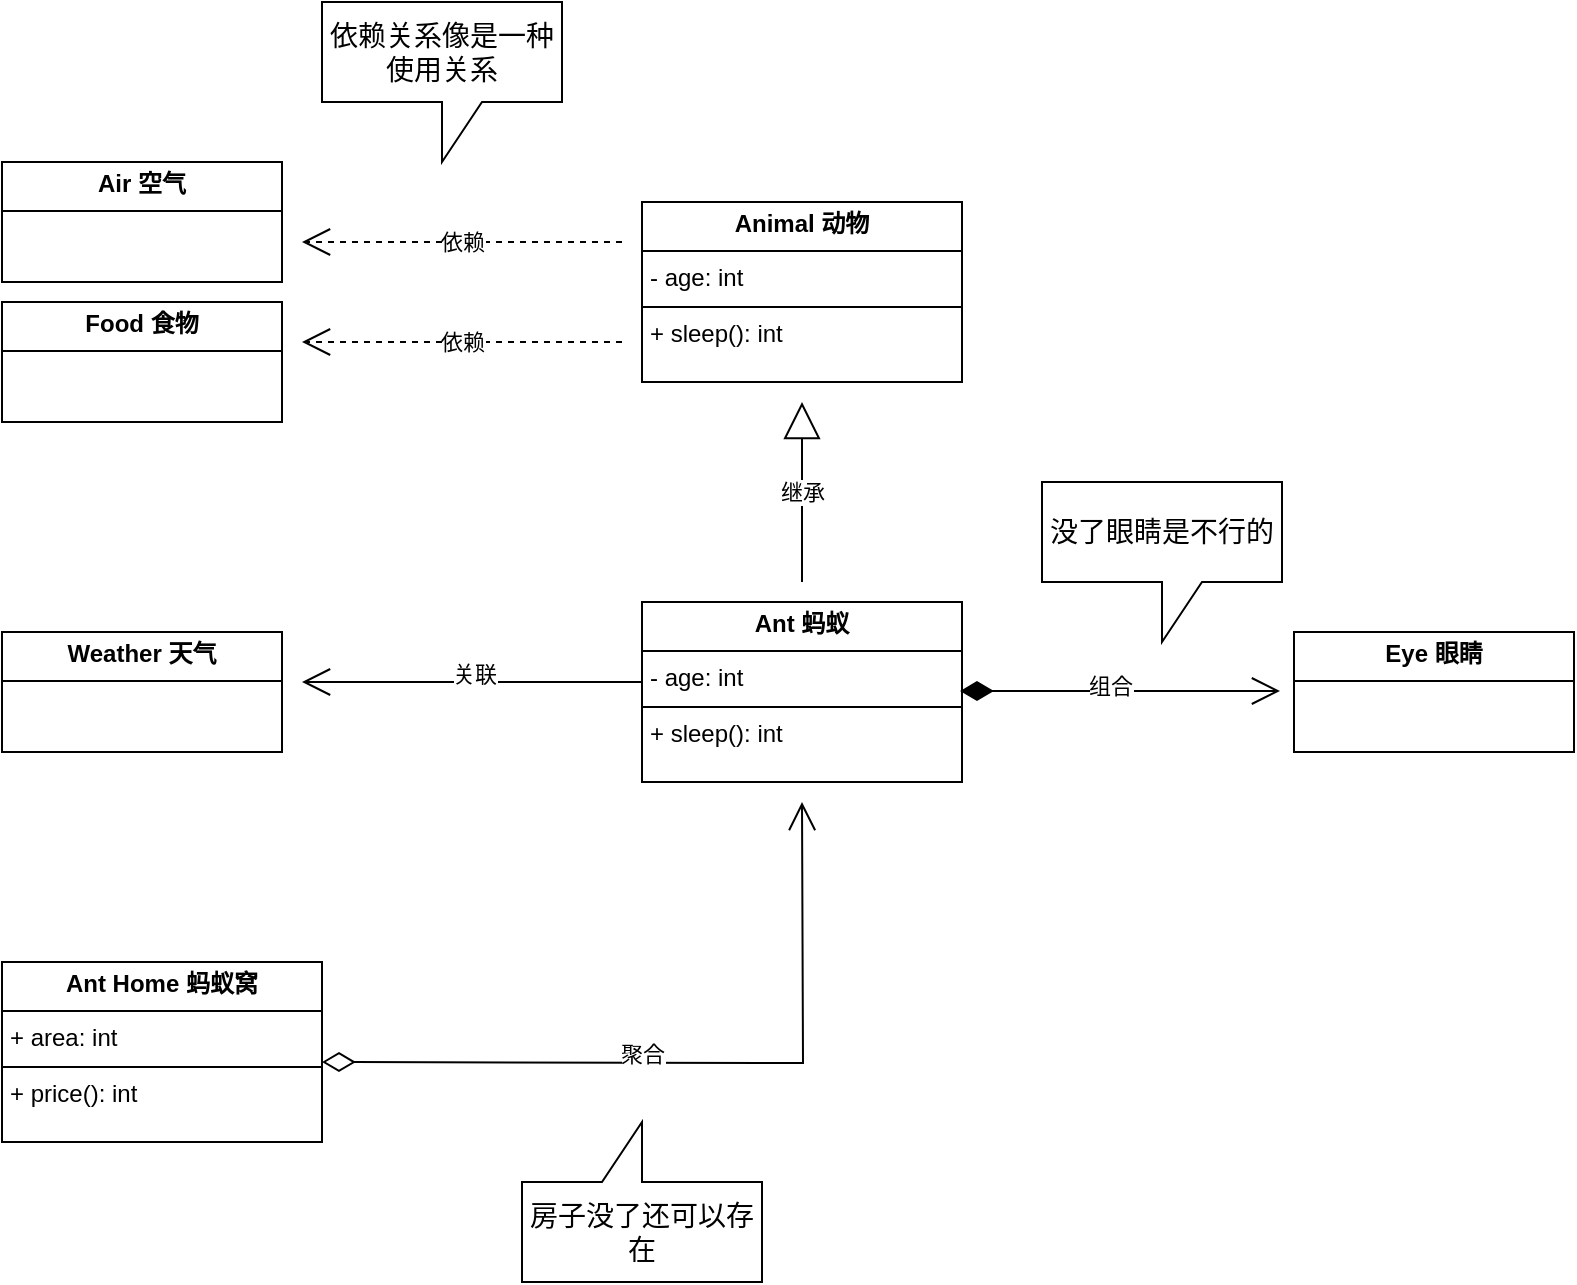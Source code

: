 <mxfile version="25.0.1">
  <diagram name="第 1 页" id="hq5ttKZ1HCIuRTnhFDgo">
    <mxGraphModel dx="1050" dy="530" grid="1" gridSize="10" guides="1" tooltips="1" connect="1" arrows="1" fold="1" page="1" pageScale="1" pageWidth="827" pageHeight="1169" math="0" shadow="0">
      <root>
        <mxCell id="0" />
        <mxCell id="1" parent="0" />
        <mxCell id="2zCfMqKlLNEA-DJgX12y-7" value="&lt;p style=&quot;margin:0px;margin-top:4px;text-align:center;&quot;&gt;&lt;b&gt;Air 空气&lt;/b&gt;&lt;/p&gt;&lt;hr size=&quot;1&quot; style=&quot;border-style:solid;&quot;&gt;&lt;div style=&quot;height:2px;&quot;&gt;&lt;/div&gt;" style="verticalAlign=top;align=left;overflow=fill;html=1;whiteSpace=wrap;" vertex="1" parent="1">
          <mxGeometry x="70" y="220" width="140" height="60" as="geometry" />
        </mxCell>
        <mxCell id="2zCfMqKlLNEA-DJgX12y-8" value="&lt;p style=&quot;margin:0px;margin-top:4px;text-align:center;&quot;&gt;&lt;b&gt;Food 食物&lt;/b&gt;&lt;/p&gt;&lt;hr size=&quot;1&quot; style=&quot;border-style:solid;&quot;&gt;&lt;div style=&quot;height:2px;&quot;&gt;&lt;/div&gt;" style="verticalAlign=top;align=left;overflow=fill;html=1;whiteSpace=wrap;" vertex="1" parent="1">
          <mxGeometry x="70" y="290" width="140" height="60" as="geometry" />
        </mxCell>
        <mxCell id="2zCfMqKlLNEA-DJgX12y-9" value="&lt;p style=&quot;margin:0px;margin-top:4px;text-align:center;&quot;&gt;&lt;b&gt;Animal 动物&lt;/b&gt;&lt;/p&gt;&lt;hr size=&quot;1&quot; style=&quot;border-style:solid;&quot;&gt;&lt;p style=&quot;margin:0px;margin-left:4px;&quot;&gt;- age: int&lt;/p&gt;&lt;hr size=&quot;1&quot; style=&quot;border-style:solid;&quot;&gt;&lt;p style=&quot;margin:0px;margin-left:4px;&quot;&gt;+ sleep(): int&lt;/p&gt;" style="verticalAlign=top;align=left;overflow=fill;html=1;whiteSpace=wrap;" vertex="1" parent="1">
          <mxGeometry x="390" y="240" width="160" height="90" as="geometry" />
        </mxCell>
        <mxCell id="2zCfMqKlLNEA-DJgX12y-11" value="依赖" style="endArrow=open;endSize=12;dashed=1;html=1;rounded=0;" edge="1" parent="1">
          <mxGeometry width="160" relative="1" as="geometry">
            <mxPoint x="380" y="260" as="sourcePoint" />
            <mxPoint x="220" y="260" as="targetPoint" />
          </mxGeometry>
        </mxCell>
        <mxCell id="2zCfMqKlLNEA-DJgX12y-12" value="依赖" style="endArrow=open;endSize=12;dashed=1;html=1;rounded=0;" edge="1" parent="1">
          <mxGeometry width="160" relative="1" as="geometry">
            <mxPoint x="380" y="310" as="sourcePoint" />
            <mxPoint x="220" y="310" as="targetPoint" />
          </mxGeometry>
        </mxCell>
        <mxCell id="2zCfMqKlLNEA-DJgX12y-13" value="&lt;p style=&quot;margin:0px;margin-top:4px;text-align:center;&quot;&gt;&lt;b&gt;Ant 蚂蚁&lt;/b&gt;&lt;/p&gt;&lt;hr size=&quot;1&quot; style=&quot;border-style:solid;&quot;&gt;&lt;p style=&quot;margin:0px;margin-left:4px;&quot;&gt;- age: int&lt;/p&gt;&lt;hr size=&quot;1&quot; style=&quot;border-style:solid;&quot;&gt;&lt;p style=&quot;margin:0px;margin-left:4px;&quot;&gt;+ sleep(): int&lt;/p&gt;" style="verticalAlign=top;align=left;overflow=fill;html=1;whiteSpace=wrap;" vertex="1" parent="1">
          <mxGeometry x="390" y="440" width="160" height="90" as="geometry" />
        </mxCell>
        <mxCell id="2zCfMqKlLNEA-DJgX12y-14" value="继承" style="endArrow=block;endSize=16;endFill=0;html=1;rounded=0;" edge="1" parent="1">
          <mxGeometry width="160" relative="1" as="geometry">
            <mxPoint x="470" y="430" as="sourcePoint" />
            <mxPoint x="470" y="340" as="targetPoint" />
          </mxGeometry>
        </mxCell>
        <mxCell id="2zCfMqKlLNEA-DJgX12y-15" value="依赖关系像是一种使用关系" style="shape=callout;whiteSpace=wrap;html=1;perimeter=calloutPerimeter;fontSize=14;" vertex="1" parent="1">
          <mxGeometry x="230" y="140" width="120" height="80" as="geometry" />
        </mxCell>
        <mxCell id="2zCfMqKlLNEA-DJgX12y-16" value="&lt;p style=&quot;margin:0px;margin-top:4px;text-align:center;&quot;&gt;&lt;b&gt;Weather 天气&lt;/b&gt;&lt;/p&gt;&lt;hr size=&quot;1&quot; style=&quot;border-style:solid;&quot;&gt;&lt;div style=&quot;height:2px;&quot;&gt;&lt;/div&gt;" style="verticalAlign=top;align=left;overflow=fill;html=1;whiteSpace=wrap;" vertex="1" parent="1">
          <mxGeometry x="70" y="455" width="140" height="60" as="geometry" />
        </mxCell>
        <mxCell id="2zCfMqKlLNEA-DJgX12y-17" value="" style="endArrow=open;endFill=1;endSize=12;html=1;rounded=0;exitX=0;exitY=0.444;exitDx=0;exitDy=0;exitPerimeter=0;" edge="1" parent="1" source="2zCfMqKlLNEA-DJgX12y-13">
          <mxGeometry width="160" relative="1" as="geometry">
            <mxPoint x="380" y="480" as="sourcePoint" />
            <mxPoint x="220" y="480" as="targetPoint" />
          </mxGeometry>
        </mxCell>
        <mxCell id="2zCfMqKlLNEA-DJgX12y-18" value="关联" style="edgeLabel;html=1;align=center;verticalAlign=middle;resizable=0;points=[];" vertex="1" connectable="0" parent="2zCfMqKlLNEA-DJgX12y-17">
          <mxGeometry x="-0.013" y="-4" relative="1" as="geometry">
            <mxPoint as="offset" />
          </mxGeometry>
        </mxCell>
        <mxCell id="2zCfMqKlLNEA-DJgX12y-19" value="&lt;p style=&quot;margin:0px;margin-top:4px;text-align:center;&quot;&gt;&lt;b&gt;Eye 眼睛&lt;/b&gt;&lt;/p&gt;&lt;hr size=&quot;1&quot; style=&quot;border-style:solid;&quot;&gt;&lt;div style=&quot;height:2px;&quot;&gt;&lt;/div&gt;" style="verticalAlign=top;align=left;overflow=fill;html=1;whiteSpace=wrap;" vertex="1" parent="1">
          <mxGeometry x="716" y="455" width="140" height="60" as="geometry" />
        </mxCell>
        <mxCell id="2zCfMqKlLNEA-DJgX12y-20" value="" style="endArrow=open;html=1;endSize=12;startArrow=diamondThin;startSize=14;startFill=1;edgeStyle=orthogonalEdgeStyle;align=left;verticalAlign=bottom;rounded=0;" edge="1" parent="1">
          <mxGeometry x="-1" y="3" relative="1" as="geometry">
            <mxPoint x="549" y="484.5" as="sourcePoint" />
            <mxPoint x="709" y="484.5" as="targetPoint" />
          </mxGeometry>
        </mxCell>
        <mxCell id="2zCfMqKlLNEA-DJgX12y-21" value="组合" style="edgeLabel;html=1;align=center;verticalAlign=middle;resizable=0;points=[];" vertex="1" connectable="0" parent="2zCfMqKlLNEA-DJgX12y-20">
          <mxGeometry x="-0.062" y="4" relative="1" as="geometry">
            <mxPoint y="1" as="offset" />
          </mxGeometry>
        </mxCell>
        <mxCell id="2zCfMqKlLNEA-DJgX12y-23" value="&lt;p style=&quot;margin:0px;margin-top:4px;text-align:center;&quot;&gt;&lt;b&gt;Ant Home 蚂蚁窝&lt;/b&gt;&lt;/p&gt;&lt;hr size=&quot;1&quot; style=&quot;border-style:solid;&quot;&gt;&lt;p style=&quot;margin:0px;margin-left:4px;&quot;&gt;+ area: int&lt;/p&gt;&lt;hr size=&quot;1&quot; style=&quot;border-style:solid;&quot;&gt;&lt;p style=&quot;margin:0px;margin-left:4px;&quot;&gt;+ price(): int&lt;/p&gt;" style="verticalAlign=top;align=left;overflow=fill;html=1;whiteSpace=wrap;" vertex="1" parent="1">
          <mxGeometry x="70" y="620" width="160" height="90" as="geometry" />
        </mxCell>
        <mxCell id="2zCfMqKlLNEA-DJgX12y-24" value="" style="endArrow=open;html=1;endSize=12;startArrow=diamondThin;startSize=14;startFill=0;edgeStyle=orthogonalEdgeStyle;align=left;verticalAlign=bottom;rounded=0;" edge="1" parent="1">
          <mxGeometry x="-1" y="3" relative="1" as="geometry">
            <mxPoint x="230" y="670" as="sourcePoint" />
            <mxPoint x="470" y="540" as="targetPoint" />
          </mxGeometry>
        </mxCell>
        <mxCell id="2zCfMqKlLNEA-DJgX12y-26" value="聚合" style="edgeLabel;html=1;align=center;verticalAlign=middle;resizable=0;points=[];" vertex="1" connectable="0" parent="2zCfMqKlLNEA-DJgX12y-24">
          <mxGeometry x="0.03" y="1" relative="1" as="geometry">
            <mxPoint x="-31" y="-4" as="offset" />
          </mxGeometry>
        </mxCell>
        <mxCell id="2zCfMqKlLNEA-DJgX12y-27" value="房子没了还可以存在" style="shape=callout;whiteSpace=wrap;html=1;perimeter=calloutPerimeter;direction=west;fontSize=14;" vertex="1" parent="1">
          <mxGeometry x="330" y="700" width="120" height="80" as="geometry" />
        </mxCell>
        <mxCell id="2zCfMqKlLNEA-DJgX12y-28" value="没了眼睛是不行的" style="shape=callout;whiteSpace=wrap;html=1;perimeter=calloutPerimeter;fontSize=14;" vertex="1" parent="1">
          <mxGeometry x="590" y="380" width="120" height="80" as="geometry" />
        </mxCell>
      </root>
    </mxGraphModel>
  </diagram>
</mxfile>

